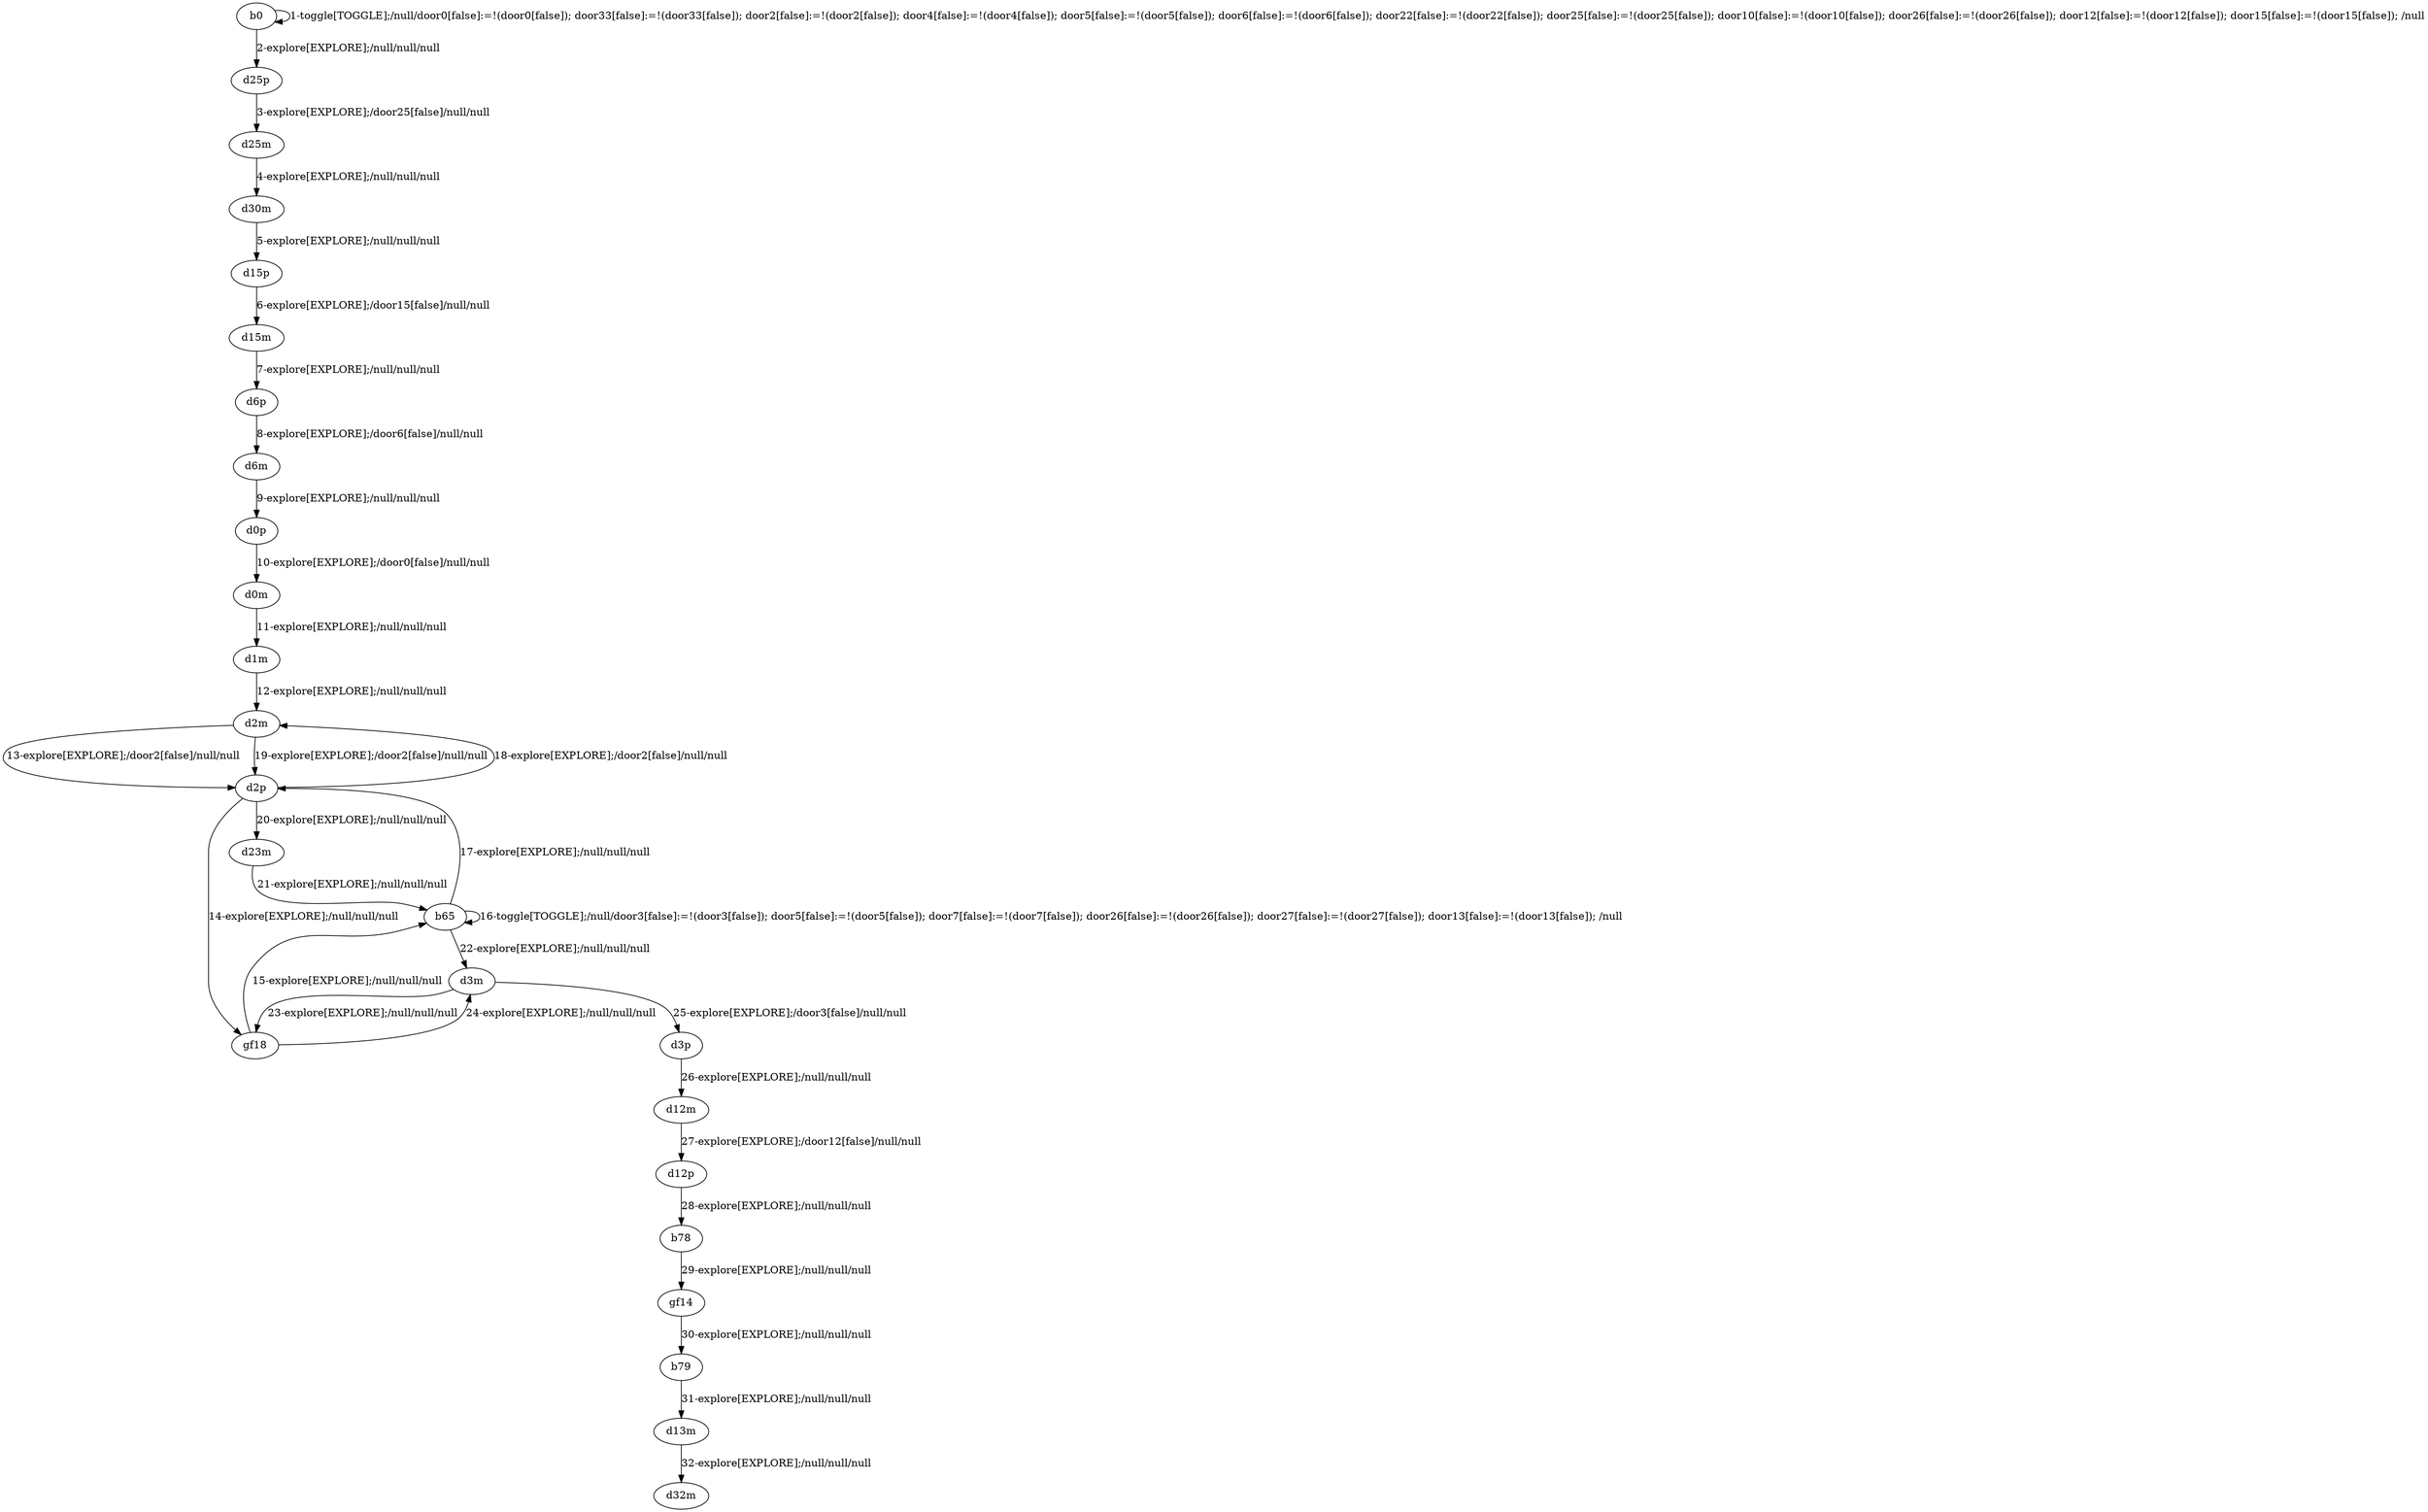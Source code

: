 # Total number of goals covered by this test: 1
# b78 --> gf14

digraph g {
"b0" -> "b0" [label = "1-toggle[TOGGLE];/null/door0[false]:=!(door0[false]); door33[false]:=!(door33[false]); door2[false]:=!(door2[false]); door4[false]:=!(door4[false]); door5[false]:=!(door5[false]); door6[false]:=!(door6[false]); door22[false]:=!(door22[false]); door25[false]:=!(door25[false]); door10[false]:=!(door10[false]); door26[false]:=!(door26[false]); door12[false]:=!(door12[false]); door15[false]:=!(door15[false]); /null"];
"b0" -> "d25p" [label = "2-explore[EXPLORE];/null/null/null"];
"d25p" -> "d25m" [label = "3-explore[EXPLORE];/door25[false]/null/null"];
"d25m" -> "d30m" [label = "4-explore[EXPLORE];/null/null/null"];
"d30m" -> "d15p" [label = "5-explore[EXPLORE];/null/null/null"];
"d15p" -> "d15m" [label = "6-explore[EXPLORE];/door15[false]/null/null"];
"d15m" -> "d6p" [label = "7-explore[EXPLORE];/null/null/null"];
"d6p" -> "d6m" [label = "8-explore[EXPLORE];/door6[false]/null/null"];
"d6m" -> "d0p" [label = "9-explore[EXPLORE];/null/null/null"];
"d0p" -> "d0m" [label = "10-explore[EXPLORE];/door0[false]/null/null"];
"d0m" -> "d1m" [label = "11-explore[EXPLORE];/null/null/null"];
"d1m" -> "d2m" [label = "12-explore[EXPLORE];/null/null/null"];
"d2m" -> "d2p" [label = "13-explore[EXPLORE];/door2[false]/null/null"];
"d2p" -> "gf18" [label = "14-explore[EXPLORE];/null/null/null"];
"gf18" -> "b65" [label = "15-explore[EXPLORE];/null/null/null"];
"b65" -> "b65" [label = "16-toggle[TOGGLE];/null/door3[false]:=!(door3[false]); door5[false]:=!(door5[false]); door7[false]:=!(door7[false]); door26[false]:=!(door26[false]); door27[false]:=!(door27[false]); door13[false]:=!(door13[false]); /null"];
"b65" -> "d2p" [label = "17-explore[EXPLORE];/null/null/null"];
"d2p" -> "d2m" [label = "18-explore[EXPLORE];/door2[false]/null/null"];
"d2m" -> "d2p" [label = "19-explore[EXPLORE];/door2[false]/null/null"];
"d2p" -> "d23m" [label = "20-explore[EXPLORE];/null/null/null"];
"d23m" -> "b65" [label = "21-explore[EXPLORE];/null/null/null"];
"b65" -> "d3m" [label = "22-explore[EXPLORE];/null/null/null"];
"d3m" -> "gf18" [label = "23-explore[EXPLORE];/null/null/null"];
"gf18" -> "d3m" [label = "24-explore[EXPLORE];/null/null/null"];
"d3m" -> "d3p" [label = "25-explore[EXPLORE];/door3[false]/null/null"];
"d3p" -> "d12m" [label = "26-explore[EXPLORE];/null/null/null"];
"d12m" -> "d12p" [label = "27-explore[EXPLORE];/door12[false]/null/null"];
"d12p" -> "b78" [label = "28-explore[EXPLORE];/null/null/null"];
"b78" -> "gf14" [label = "29-explore[EXPLORE];/null/null/null"];
"gf14" -> "b79" [label = "30-explore[EXPLORE];/null/null/null"];
"b79" -> "d13m" [label = "31-explore[EXPLORE];/null/null/null"];
"d13m" -> "d32m" [label = "32-explore[EXPLORE];/null/null/null"];
}